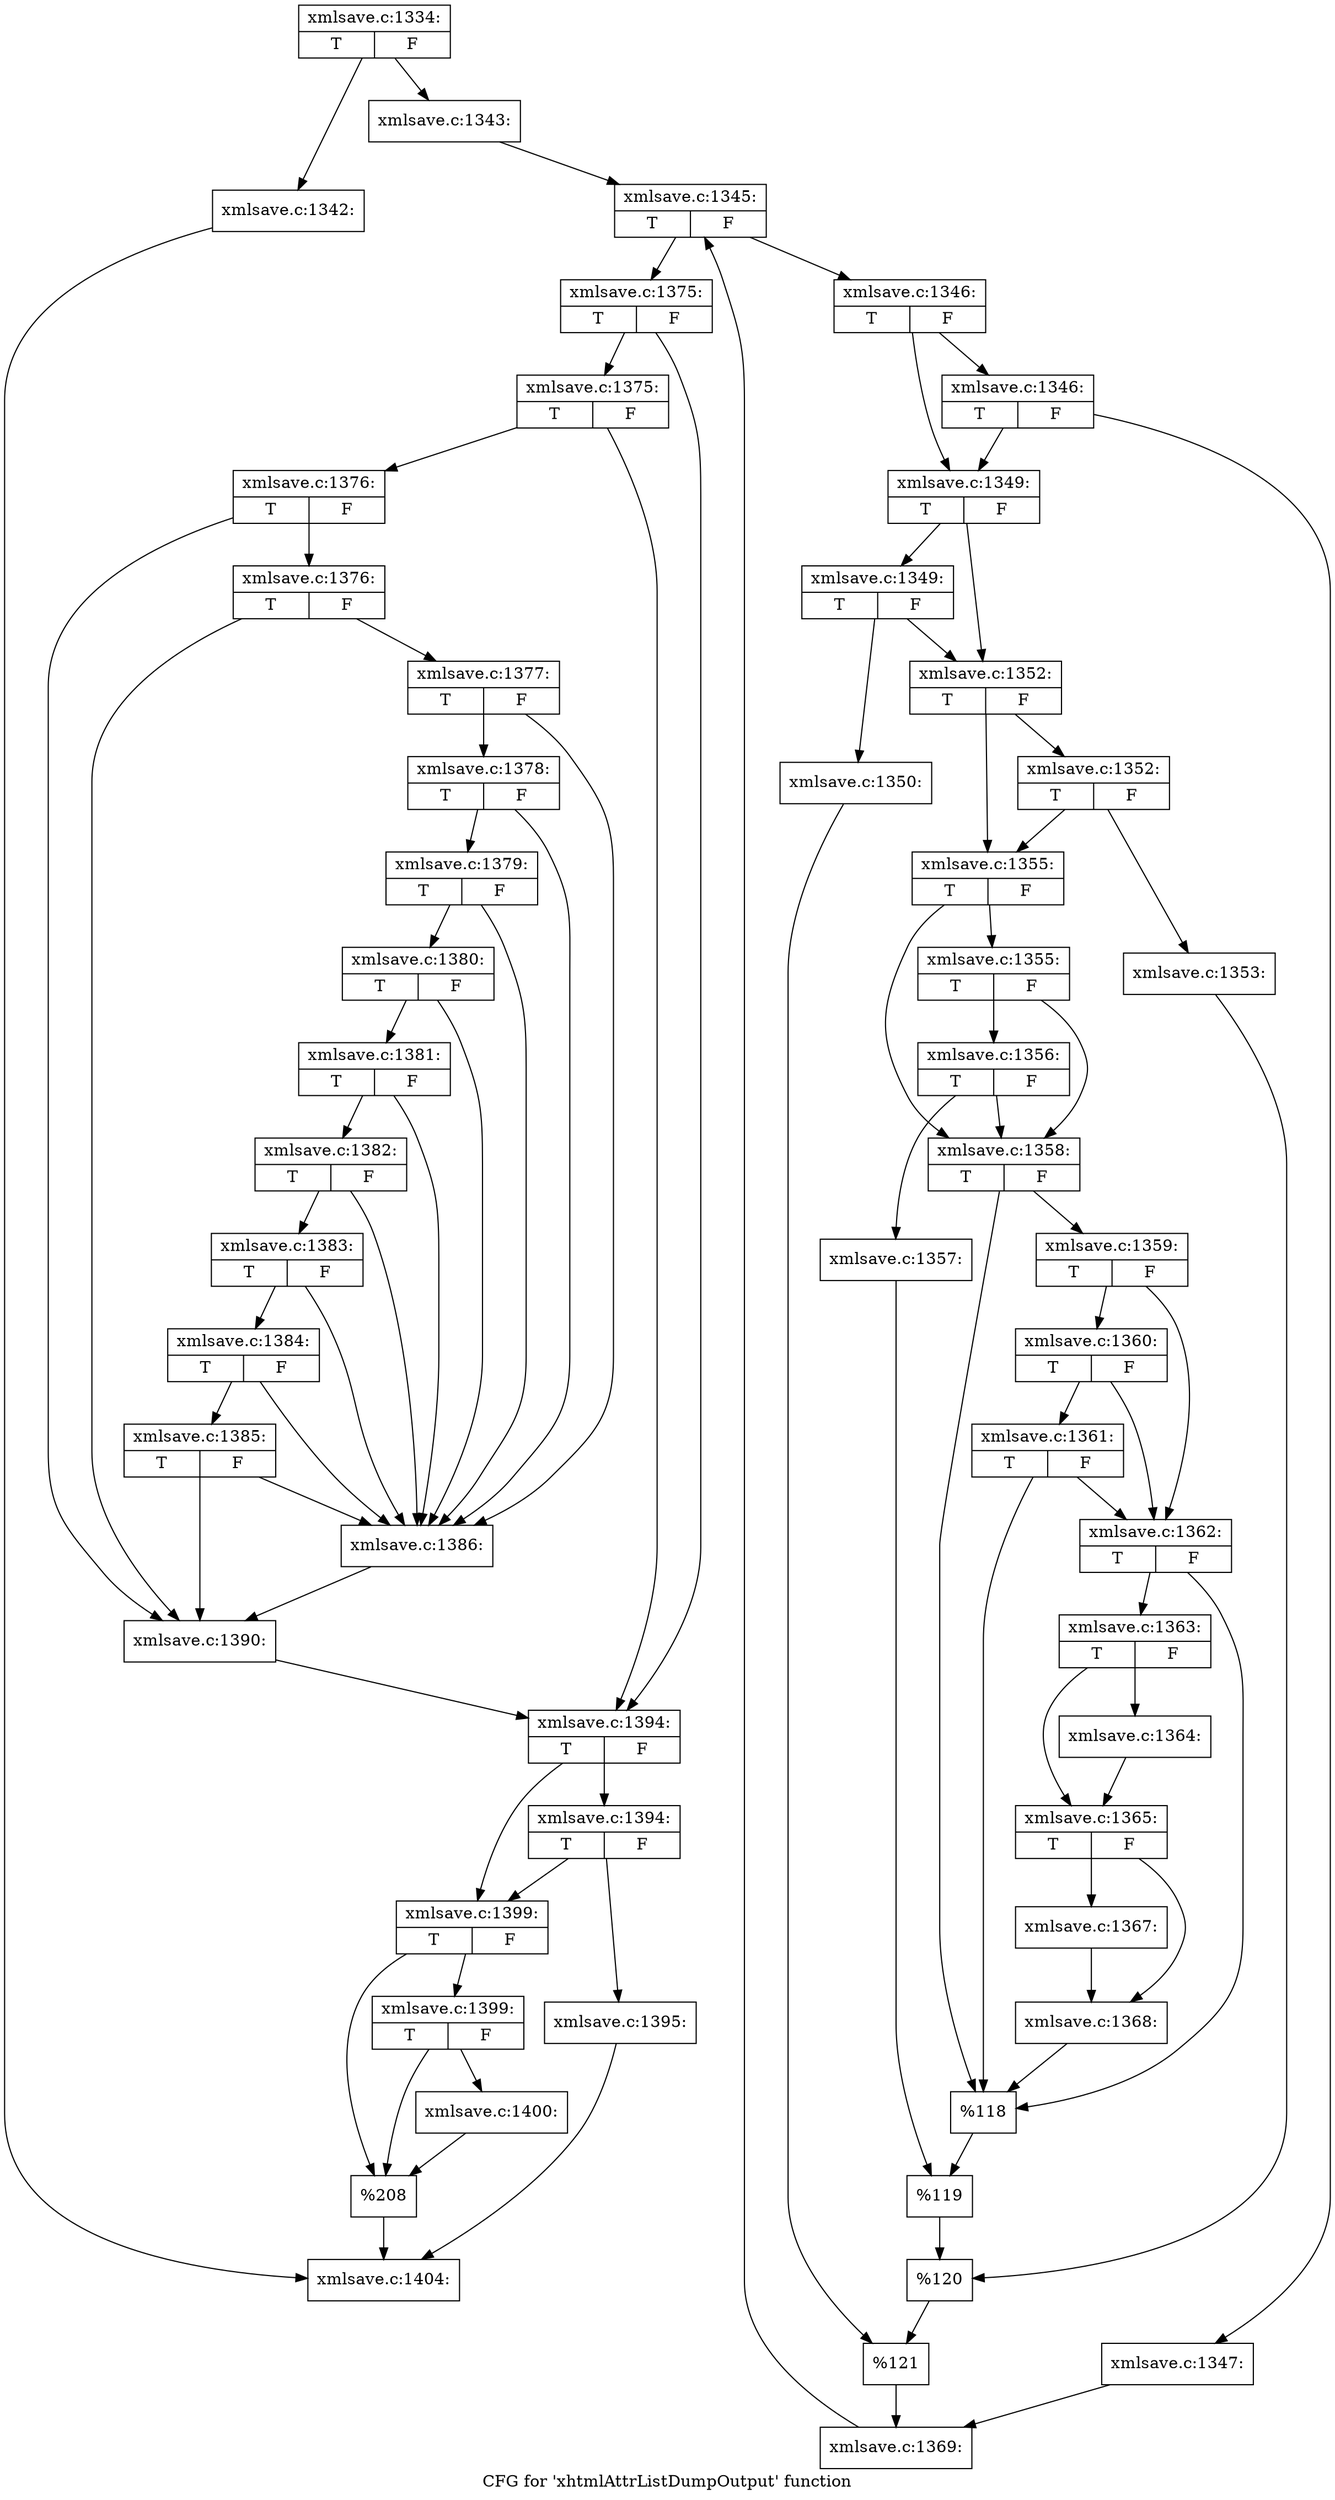digraph "CFG for 'xhtmlAttrListDumpOutput' function" {
	label="CFG for 'xhtmlAttrListDumpOutput' function";

	Node0x5899e70 [shape=record,label="{xmlsave.c:1334:|{<s0>T|<s1>F}}"];
	Node0x5899e70 -> Node0x589f4f0;
	Node0x5899e70 -> Node0x589f540;
	Node0x589f4f0 [shape=record,label="{xmlsave.c:1342:}"];
	Node0x589f4f0 -> Node0x58adc70;
	Node0x589f540 [shape=record,label="{xmlsave.c:1343:}"];
	Node0x589f540 -> Node0x589fdc0;
	Node0x589fdc0 [shape=record,label="{xmlsave.c:1345:|{<s0>T|<s1>F}}"];
	Node0x589fdc0 -> Node0x58a01b0;
	Node0x589fdc0 -> Node0x589ffe0;
	Node0x58a01b0 [shape=record,label="{xmlsave.c:1346:|{<s0>T|<s1>F}}"];
	Node0x58a01b0 -> Node0x58a0460;
	Node0x58a01b0 -> Node0x58a0410;
	Node0x58a0460 [shape=record,label="{xmlsave.c:1346:|{<s0>T|<s1>F}}"];
	Node0x58a0460 -> Node0x58a0370;
	Node0x58a0460 -> Node0x58a0410;
	Node0x58a0370 [shape=record,label="{xmlsave.c:1347:}"];
	Node0x58a0370 -> Node0x58a03c0;
	Node0x58a0410 [shape=record,label="{xmlsave.c:1349:|{<s0>T|<s1>F}}"];
	Node0x58a0410 -> Node0x58a1010;
	Node0x58a0410 -> Node0x58a0fc0;
	Node0x58a1010 [shape=record,label="{xmlsave.c:1349:|{<s0>T|<s1>F}}"];
	Node0x58a1010 -> Node0x58a0f20;
	Node0x58a1010 -> Node0x58a0fc0;
	Node0x58a0f20 [shape=record,label="{xmlsave.c:1350:}"];
	Node0x58a0f20 -> Node0x58a0f70;
	Node0x58a0fc0 [shape=record,label="{xmlsave.c:1352:|{<s0>T|<s1>F}}"];
	Node0x58a0fc0 -> Node0x58a1ca0;
	Node0x58a0fc0 -> Node0x58a1c50;
	Node0x58a1ca0 [shape=record,label="{xmlsave.c:1352:|{<s0>T|<s1>F}}"];
	Node0x58a1ca0 -> Node0x58a1bb0;
	Node0x58a1ca0 -> Node0x58a1c50;
	Node0x58a1bb0 [shape=record,label="{xmlsave.c:1353:}"];
	Node0x58a1bb0 -> Node0x58a1c00;
	Node0x58a1c50 [shape=record,label="{xmlsave.c:1355:|{<s0>T|<s1>F}}"];
	Node0x58a1c50 -> Node0x58a29b0;
	Node0x58a1c50 -> Node0x58a28e0;
	Node0x58a29b0 [shape=record,label="{xmlsave.c:1355:|{<s0>T|<s1>F}}"];
	Node0x58a29b0 -> Node0x58a2930;
	Node0x58a29b0 -> Node0x58a28e0;
	Node0x58a2930 [shape=record,label="{xmlsave.c:1356:|{<s0>T|<s1>F}}"];
	Node0x58a2930 -> Node0x58a2840;
	Node0x58a2930 -> Node0x58a28e0;
	Node0x58a2840 [shape=record,label="{xmlsave.c:1357:}"];
	Node0x58a2840 -> Node0x58a2890;
	Node0x58a28e0 [shape=record,label="{xmlsave.c:1358:|{<s0>T|<s1>F}}"];
	Node0x58a28e0 -> Node0x58a3a20;
	Node0x58a28e0 -> Node0x58a3950;
	Node0x58a3a20 [shape=record,label="{xmlsave.c:1359:|{<s0>T|<s1>F}}"];
	Node0x58a3a20 -> Node0x58a39a0;
	Node0x58a3a20 -> Node0x58a3eb0;
	Node0x58a3eb0 [shape=record,label="{xmlsave.c:1360:|{<s0>T|<s1>F}}"];
	Node0x58a3eb0 -> Node0x58a39a0;
	Node0x58a3eb0 -> Node0x58a3e60;
	Node0x58a3e60 [shape=record,label="{xmlsave.c:1361:|{<s0>T|<s1>F}}"];
	Node0x58a3e60 -> Node0x58a39a0;
	Node0x58a3e60 -> Node0x58a3950;
	Node0x58a39a0 [shape=record,label="{xmlsave.c:1362:|{<s0>T|<s1>F}}"];
	Node0x58a39a0 -> Node0x58a3900;
	Node0x58a39a0 -> Node0x58a3950;
	Node0x58a3900 [shape=record,label="{xmlsave.c:1363:|{<s0>T|<s1>F}}"];
	Node0x58a3900 -> Node0x58a54e0;
	Node0x58a3900 -> Node0x58a5810;
	Node0x58a54e0 [shape=record,label="{xmlsave.c:1364:}"];
	Node0x58a54e0 -> Node0x58a5810;
	Node0x58a5810 [shape=record,label="{xmlsave.c:1365:|{<s0>T|<s1>F}}"];
	Node0x58a5810 -> Node0x58a6000;
	Node0x58a5810 -> Node0x58a5080;
	Node0x58a6000 [shape=record,label="{xmlsave.c:1367:}"];
	Node0x58a6000 -> Node0x58a5080;
	Node0x58a5080 [shape=record,label="{xmlsave.c:1368:}"];
	Node0x58a5080 -> Node0x58a3950;
	Node0x58a3950 [shape=record,label="{%118}"];
	Node0x58a3950 -> Node0x58a2890;
	Node0x58a2890 [shape=record,label="{%119}"];
	Node0x58a2890 -> Node0x58a1c00;
	Node0x58a1c00 [shape=record,label="{%120}"];
	Node0x58a1c00 -> Node0x58a0f70;
	Node0x58a0f70 [shape=record,label="{%121}"];
	Node0x58a0f70 -> Node0x58a03c0;
	Node0x58a03c0 [shape=record,label="{xmlsave.c:1369:}"];
	Node0x58a03c0 -> Node0x589fdc0;
	Node0x589ffe0 [shape=record,label="{xmlsave.c:1375:|{<s0>T|<s1>F}}"];
	Node0x589ffe0 -> Node0x58a8980;
	Node0x589ffe0 -> Node0x58a8930;
	Node0x58a8980 [shape=record,label="{xmlsave.c:1375:|{<s0>T|<s1>F}}"];
	Node0x58a8980 -> Node0x57a7dc0;
	Node0x58a8980 -> Node0x58a8930;
	Node0x57a7dc0 [shape=record,label="{xmlsave.c:1376:|{<s0>T|<s1>F}}"];
	Node0x57a7dc0 -> Node0x58a9010;
	Node0x57a7dc0 -> Node0x58a8f40;
	Node0x58a9010 [shape=record,label="{xmlsave.c:1376:|{<s0>T|<s1>F}}"];
	Node0x58a9010 -> Node0x58a8f90;
	Node0x58a9010 -> Node0x58a8f40;
	Node0x58a8f90 [shape=record,label="{xmlsave.c:1377:|{<s0>T|<s1>F}}"];
	Node0x58a8f90 -> Node0x58a8ef0;
	Node0x58a8f90 -> Node0x58a9940;
	Node0x58a9940 [shape=record,label="{xmlsave.c:1378:|{<s0>T|<s1>F}}"];
	Node0x58a9940 -> Node0x58a8ef0;
	Node0x58a9940 -> Node0x58a98c0;
	Node0x58a98c0 [shape=record,label="{xmlsave.c:1379:|{<s0>T|<s1>F}}"];
	Node0x58a98c0 -> Node0x58a8ef0;
	Node0x58a98c0 -> Node0x58a9840;
	Node0x58a9840 [shape=record,label="{xmlsave.c:1380:|{<s0>T|<s1>F}}"];
	Node0x58a9840 -> Node0x58a8ef0;
	Node0x58a9840 -> Node0x58a97c0;
	Node0x58a97c0 [shape=record,label="{xmlsave.c:1381:|{<s0>T|<s1>F}}"];
	Node0x58a97c0 -> Node0x58a8ef0;
	Node0x58a97c0 -> Node0x58a9740;
	Node0x58a9740 [shape=record,label="{xmlsave.c:1382:|{<s0>T|<s1>F}}"];
	Node0x58a9740 -> Node0x58a8ef0;
	Node0x58a9740 -> Node0x58a96c0;
	Node0x58a96c0 [shape=record,label="{xmlsave.c:1383:|{<s0>T|<s1>F}}"];
	Node0x58a96c0 -> Node0x58a8ef0;
	Node0x58a96c0 -> Node0x58a9640;
	Node0x58a9640 [shape=record,label="{xmlsave.c:1384:|{<s0>T|<s1>F}}"];
	Node0x58a9640 -> Node0x58a8ef0;
	Node0x58a9640 -> Node0x58a95f0;
	Node0x58a95f0 [shape=record,label="{xmlsave.c:1385:|{<s0>T|<s1>F}}"];
	Node0x58a95f0 -> Node0x58a8ef0;
	Node0x58a95f0 -> Node0x58a8f40;
	Node0x58a8ef0 [shape=record,label="{xmlsave.c:1386:}"];
	Node0x58a8ef0 -> Node0x58a8f40;
	Node0x58a8f40 [shape=record,label="{xmlsave.c:1390:}"];
	Node0x58a8f40 -> Node0x58a8930;
	Node0x58a8930 [shape=record,label="{xmlsave.c:1394:|{<s0>T|<s1>F}}"];
	Node0x58a8930 -> Node0x58add10;
	Node0x58a8930 -> Node0x58adcc0;
	Node0x58add10 [shape=record,label="{xmlsave.c:1394:|{<s0>T|<s1>F}}"];
	Node0x58add10 -> Node0x58adc20;
	Node0x58add10 -> Node0x58adcc0;
	Node0x58adc20 [shape=record,label="{xmlsave.c:1395:}"];
	Node0x58adc20 -> Node0x58adc70;
	Node0x58adcc0 [shape=record,label="{xmlsave.c:1399:|{<s0>T|<s1>F}}"];
	Node0x58adcc0 -> Node0x58aeb40;
	Node0x58adcc0 -> Node0x58aeaf0;
	Node0x58aeb40 [shape=record,label="{xmlsave.c:1399:|{<s0>T|<s1>F}}"];
	Node0x58aeb40 -> Node0x58aeaa0;
	Node0x58aeb40 -> Node0x58aeaf0;
	Node0x58aeaa0 [shape=record,label="{xmlsave.c:1400:}"];
	Node0x58aeaa0 -> Node0x58aeaf0;
	Node0x58aeaf0 [shape=record,label="{%208}"];
	Node0x58aeaf0 -> Node0x58adc70;
	Node0x58adc70 [shape=record,label="{xmlsave.c:1404:}"];
}
